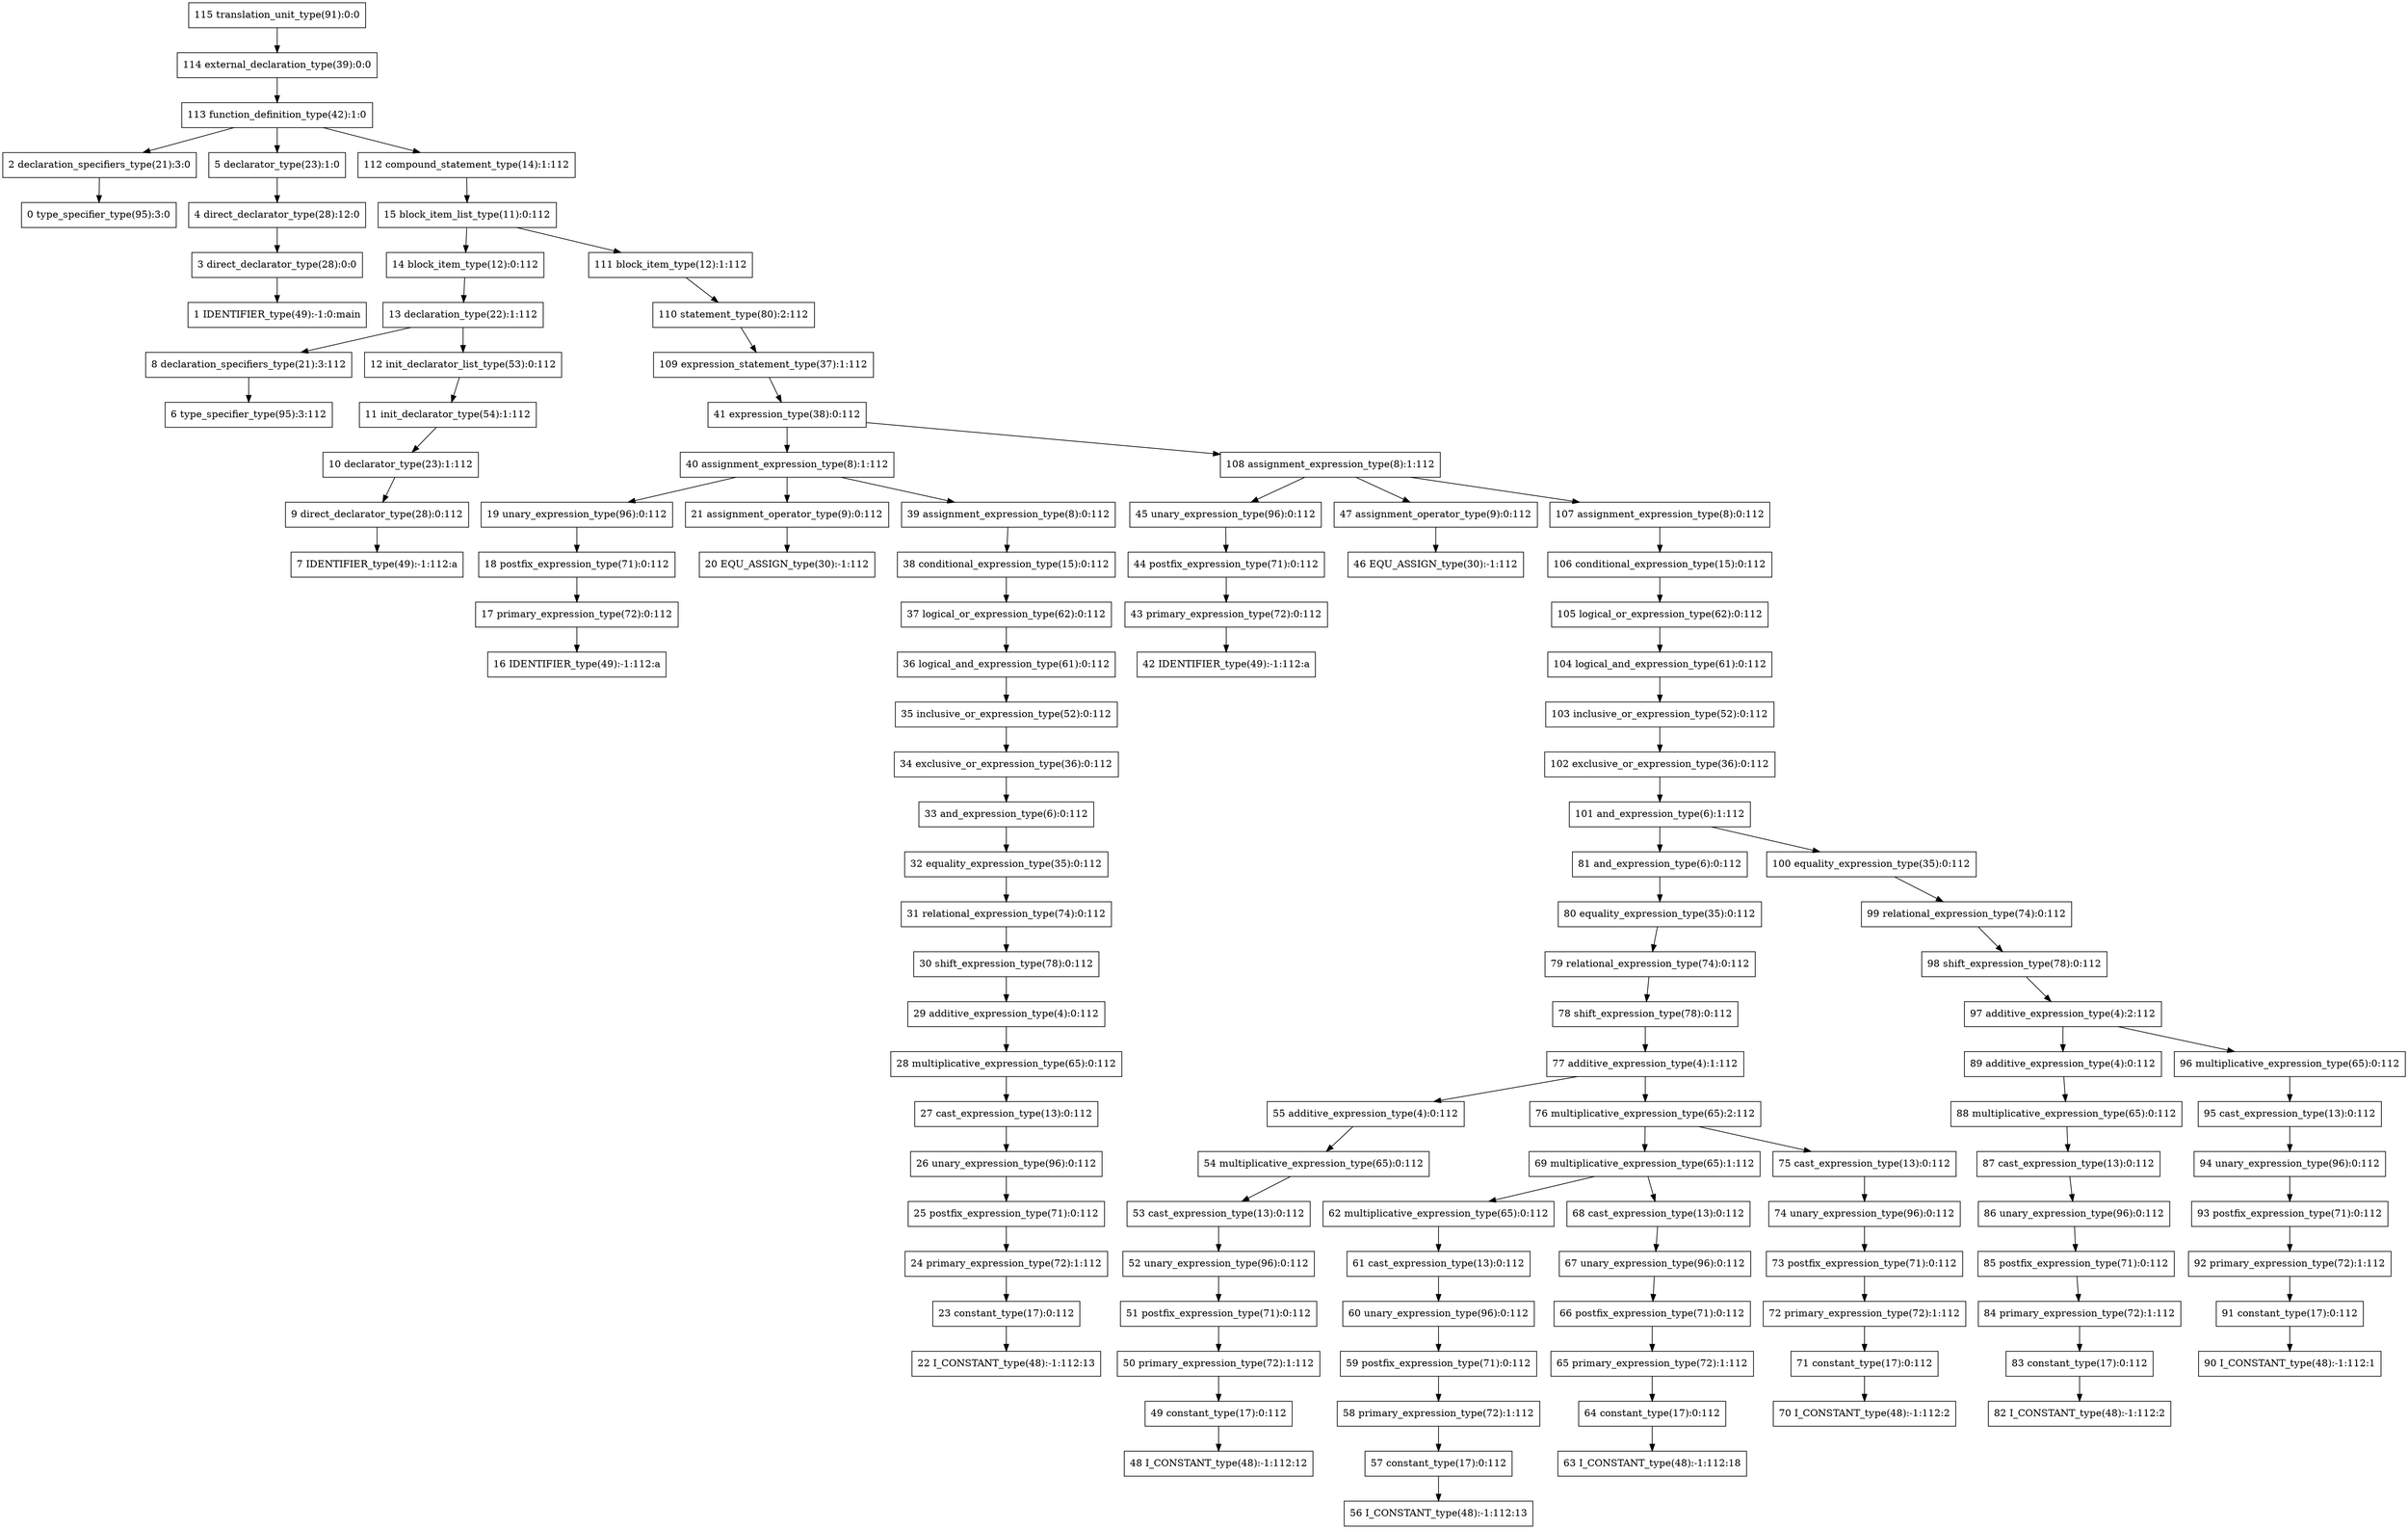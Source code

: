 digraph G{
115[shape=box, label="115 translation_unit_type(91):0:0"];
114[shape=box, label="114 external_declaration_type(39):0:0"];
115->114;
114[shape=box, label="114 external_declaration_type(39):0:0"];
113[shape=box, label="113 function_definition_type(42):1:0"];
114->113;
113[shape=box, label="113 function_definition_type(42):1:0"];
2[shape=box, label="2 declaration_specifiers_type(21):3:0"];
113->2;
2[shape=box, label="2 declaration_specifiers_type(21):3:0"];
0[shape=box, label="0 type_specifier_type(95):3:0"];
2->0;
0[shape=box, label="0 type_specifier_type(95):3:0"];
5[shape=box, label="5 declarator_type(23):1:0"];
113->5;
5[shape=box, label="5 declarator_type(23):1:0"];
4[shape=box, label="4 direct_declarator_type(28):12:0"];
5->4;
4[shape=box, label="4 direct_declarator_type(28):12:0"];
3[shape=box, label="3 direct_declarator_type(28):0:0"];
4->3;
3[shape=box, label="3 direct_declarator_type(28):0:0"];
1[shape=box, label="1 IDENTIFIER_type(49):-1:0:main"];
3->1;
1[shape=box, label="1 IDENTIFIER_type(49):-1:0:main"];
112[shape=box, label="112 compound_statement_type(14):1:112"];
113->112;
112[shape=box, label="112 compound_statement_type(14):1:112"];
15[shape=box, label="15 block_item_list_type(11):0:112"];
112->15;
15[shape=box, label="15 block_item_list_type(11):0:112"];
14[shape=box, label="14 block_item_type(12):0:112"];
15->14;
14[shape=box, label="14 block_item_type(12):0:112"];
13[shape=box, label="13 declaration_type(22):1:112"];
14->13;
13[shape=box, label="13 declaration_type(22):1:112"];
8[shape=box, label="8 declaration_specifiers_type(21):3:112"];
13->8;
8[shape=box, label="8 declaration_specifiers_type(21):3:112"];
6[shape=box, label="6 type_specifier_type(95):3:112"];
8->6;
6[shape=box, label="6 type_specifier_type(95):3:112"];
12[shape=box, label="12 init_declarator_list_type(53):0:112"];
13->12;
12[shape=box, label="12 init_declarator_list_type(53):0:112"];
11[shape=box, label="11 init_declarator_type(54):1:112"];
12->11;
11[shape=box, label="11 init_declarator_type(54):1:112"];
10[shape=box, label="10 declarator_type(23):1:112"];
11->10;
10[shape=box, label="10 declarator_type(23):1:112"];
9[shape=box, label="9 direct_declarator_type(28):0:112"];
10->9;
9[shape=box, label="9 direct_declarator_type(28):0:112"];
7[shape=box, label="7 IDENTIFIER_type(49):-1:112:a"];
9->7;
7[shape=box, label="7 IDENTIFIER_type(49):-1:112:a"];
111[shape=box, label="111 block_item_type(12):1:112"];
15->111;
111[shape=box, label="111 block_item_type(12):1:112"];
110[shape=box, label="110 statement_type(80):2:112"];
111->110;
110[shape=box, label="110 statement_type(80):2:112"];
109[shape=box, label="109 expression_statement_type(37):1:112"];
110->109;
109[shape=box, label="109 expression_statement_type(37):1:112"];
41[shape=box, label="41 expression_type(38):0:112"];
109->41;
41[shape=box, label="41 expression_type(38):0:112"];
40[shape=box, label="40 assignment_expression_type(8):1:112"];
41->40;
40[shape=box, label="40 assignment_expression_type(8):1:112"];
19[shape=box, label="19 unary_expression_type(96):0:112"];
40->19;
19[shape=box, label="19 unary_expression_type(96):0:112"];
18[shape=box, label="18 postfix_expression_type(71):0:112"];
19->18;
18[shape=box, label="18 postfix_expression_type(71):0:112"];
17[shape=box, label="17 primary_expression_type(72):0:112"];
18->17;
17[shape=box, label="17 primary_expression_type(72):0:112"];
16[shape=box, label="16 IDENTIFIER_type(49):-1:112:a"];
17->16;
16[shape=box, label="16 IDENTIFIER_type(49):-1:112:a"];
21[shape=box, label="21 assignment_operator_type(9):0:112"];
40->21;
21[shape=box, label="21 assignment_operator_type(9):0:112"];
20[shape=box, label="20 EQU_ASSIGN_type(30):-1:112"];
21->20;
20[shape=box, label="20 EQU_ASSIGN_type(30):-1:112"];
39[shape=box, label="39 assignment_expression_type(8):0:112"];
40->39;
39[shape=box, label="39 assignment_expression_type(8):0:112"];
38[shape=box, label="38 conditional_expression_type(15):0:112"];
39->38;
38[shape=box, label="38 conditional_expression_type(15):0:112"];
37[shape=box, label="37 logical_or_expression_type(62):0:112"];
38->37;
37[shape=box, label="37 logical_or_expression_type(62):0:112"];
36[shape=box, label="36 logical_and_expression_type(61):0:112"];
37->36;
36[shape=box, label="36 logical_and_expression_type(61):0:112"];
35[shape=box, label="35 inclusive_or_expression_type(52):0:112"];
36->35;
35[shape=box, label="35 inclusive_or_expression_type(52):0:112"];
34[shape=box, label="34 exclusive_or_expression_type(36):0:112"];
35->34;
34[shape=box, label="34 exclusive_or_expression_type(36):0:112"];
33[shape=box, label="33 and_expression_type(6):0:112"];
34->33;
33[shape=box, label="33 and_expression_type(6):0:112"];
32[shape=box, label="32 equality_expression_type(35):0:112"];
33->32;
32[shape=box, label="32 equality_expression_type(35):0:112"];
31[shape=box, label="31 relational_expression_type(74):0:112"];
32->31;
31[shape=box, label="31 relational_expression_type(74):0:112"];
30[shape=box, label="30 shift_expression_type(78):0:112"];
31->30;
30[shape=box, label="30 shift_expression_type(78):0:112"];
29[shape=box, label="29 additive_expression_type(4):0:112"];
30->29;
29[shape=box, label="29 additive_expression_type(4):0:112"];
28[shape=box, label="28 multiplicative_expression_type(65):0:112"];
29->28;
28[shape=box, label="28 multiplicative_expression_type(65):0:112"];
27[shape=box, label="27 cast_expression_type(13):0:112"];
28->27;
27[shape=box, label="27 cast_expression_type(13):0:112"];
26[shape=box, label="26 unary_expression_type(96):0:112"];
27->26;
26[shape=box, label="26 unary_expression_type(96):0:112"];
25[shape=box, label="25 postfix_expression_type(71):0:112"];
26->25;
25[shape=box, label="25 postfix_expression_type(71):0:112"];
24[shape=box, label="24 primary_expression_type(72):1:112"];
25->24;
24[shape=box, label="24 primary_expression_type(72):1:112"];
23[shape=box, label="23 constant_type(17):0:112"];
24->23;
23[shape=box, label="23 constant_type(17):0:112"];
22[shape=box, label="22 I_CONSTANT_type(48):-1:112:13"];
23->22;
22[shape=box, label="22 I_CONSTANT_type(48):-1:112:13"];
108[shape=box, label="108 assignment_expression_type(8):1:112"];
41->108;
108[shape=box, label="108 assignment_expression_type(8):1:112"];
45[shape=box, label="45 unary_expression_type(96):0:112"];
108->45;
45[shape=box, label="45 unary_expression_type(96):0:112"];
44[shape=box, label="44 postfix_expression_type(71):0:112"];
45->44;
44[shape=box, label="44 postfix_expression_type(71):0:112"];
43[shape=box, label="43 primary_expression_type(72):0:112"];
44->43;
43[shape=box, label="43 primary_expression_type(72):0:112"];
42[shape=box, label="42 IDENTIFIER_type(49):-1:112:a"];
43->42;
42[shape=box, label="42 IDENTIFIER_type(49):-1:112:a"];
47[shape=box, label="47 assignment_operator_type(9):0:112"];
108->47;
47[shape=box, label="47 assignment_operator_type(9):0:112"];
46[shape=box, label="46 EQU_ASSIGN_type(30):-1:112"];
47->46;
46[shape=box, label="46 EQU_ASSIGN_type(30):-1:112"];
107[shape=box, label="107 assignment_expression_type(8):0:112"];
108->107;
107[shape=box, label="107 assignment_expression_type(8):0:112"];
106[shape=box, label="106 conditional_expression_type(15):0:112"];
107->106;
106[shape=box, label="106 conditional_expression_type(15):0:112"];
105[shape=box, label="105 logical_or_expression_type(62):0:112"];
106->105;
105[shape=box, label="105 logical_or_expression_type(62):0:112"];
104[shape=box, label="104 logical_and_expression_type(61):0:112"];
105->104;
104[shape=box, label="104 logical_and_expression_type(61):0:112"];
103[shape=box, label="103 inclusive_or_expression_type(52):0:112"];
104->103;
103[shape=box, label="103 inclusive_or_expression_type(52):0:112"];
102[shape=box, label="102 exclusive_or_expression_type(36):0:112"];
103->102;
102[shape=box, label="102 exclusive_or_expression_type(36):0:112"];
101[shape=box, label="101 and_expression_type(6):1:112"];
102->101;
101[shape=box, label="101 and_expression_type(6):1:112"];
81[shape=box, label="81 and_expression_type(6):0:112"];
101->81;
81[shape=box, label="81 and_expression_type(6):0:112"];
80[shape=box, label="80 equality_expression_type(35):0:112"];
81->80;
80[shape=box, label="80 equality_expression_type(35):0:112"];
79[shape=box, label="79 relational_expression_type(74):0:112"];
80->79;
79[shape=box, label="79 relational_expression_type(74):0:112"];
78[shape=box, label="78 shift_expression_type(78):0:112"];
79->78;
78[shape=box, label="78 shift_expression_type(78):0:112"];
77[shape=box, label="77 additive_expression_type(4):1:112"];
78->77;
77[shape=box, label="77 additive_expression_type(4):1:112"];
55[shape=box, label="55 additive_expression_type(4):0:112"];
77->55;
55[shape=box, label="55 additive_expression_type(4):0:112"];
54[shape=box, label="54 multiplicative_expression_type(65):0:112"];
55->54;
54[shape=box, label="54 multiplicative_expression_type(65):0:112"];
53[shape=box, label="53 cast_expression_type(13):0:112"];
54->53;
53[shape=box, label="53 cast_expression_type(13):0:112"];
52[shape=box, label="52 unary_expression_type(96):0:112"];
53->52;
52[shape=box, label="52 unary_expression_type(96):0:112"];
51[shape=box, label="51 postfix_expression_type(71):0:112"];
52->51;
51[shape=box, label="51 postfix_expression_type(71):0:112"];
50[shape=box, label="50 primary_expression_type(72):1:112"];
51->50;
50[shape=box, label="50 primary_expression_type(72):1:112"];
49[shape=box, label="49 constant_type(17):0:112"];
50->49;
49[shape=box, label="49 constant_type(17):0:112"];
48[shape=box, label="48 I_CONSTANT_type(48):-1:112:12"];
49->48;
48[shape=box, label="48 I_CONSTANT_type(48):-1:112:12"];
76[shape=box, label="76 multiplicative_expression_type(65):2:112"];
77->76;
76[shape=box, label="76 multiplicative_expression_type(65):2:112"];
69[shape=box, label="69 multiplicative_expression_type(65):1:112"];
76->69;
69[shape=box, label="69 multiplicative_expression_type(65):1:112"];
62[shape=box, label="62 multiplicative_expression_type(65):0:112"];
69->62;
62[shape=box, label="62 multiplicative_expression_type(65):0:112"];
61[shape=box, label="61 cast_expression_type(13):0:112"];
62->61;
61[shape=box, label="61 cast_expression_type(13):0:112"];
60[shape=box, label="60 unary_expression_type(96):0:112"];
61->60;
60[shape=box, label="60 unary_expression_type(96):0:112"];
59[shape=box, label="59 postfix_expression_type(71):0:112"];
60->59;
59[shape=box, label="59 postfix_expression_type(71):0:112"];
58[shape=box, label="58 primary_expression_type(72):1:112"];
59->58;
58[shape=box, label="58 primary_expression_type(72):1:112"];
57[shape=box, label="57 constant_type(17):0:112"];
58->57;
57[shape=box, label="57 constant_type(17):0:112"];
56[shape=box, label="56 I_CONSTANT_type(48):-1:112:13"];
57->56;
56[shape=box, label="56 I_CONSTANT_type(48):-1:112:13"];
68[shape=box, label="68 cast_expression_type(13):0:112"];
69->68;
68[shape=box, label="68 cast_expression_type(13):0:112"];
67[shape=box, label="67 unary_expression_type(96):0:112"];
68->67;
67[shape=box, label="67 unary_expression_type(96):0:112"];
66[shape=box, label="66 postfix_expression_type(71):0:112"];
67->66;
66[shape=box, label="66 postfix_expression_type(71):0:112"];
65[shape=box, label="65 primary_expression_type(72):1:112"];
66->65;
65[shape=box, label="65 primary_expression_type(72):1:112"];
64[shape=box, label="64 constant_type(17):0:112"];
65->64;
64[shape=box, label="64 constant_type(17):0:112"];
63[shape=box, label="63 I_CONSTANT_type(48):-1:112:18"];
64->63;
63[shape=box, label="63 I_CONSTANT_type(48):-1:112:18"];
75[shape=box, label="75 cast_expression_type(13):0:112"];
76->75;
75[shape=box, label="75 cast_expression_type(13):0:112"];
74[shape=box, label="74 unary_expression_type(96):0:112"];
75->74;
74[shape=box, label="74 unary_expression_type(96):0:112"];
73[shape=box, label="73 postfix_expression_type(71):0:112"];
74->73;
73[shape=box, label="73 postfix_expression_type(71):0:112"];
72[shape=box, label="72 primary_expression_type(72):1:112"];
73->72;
72[shape=box, label="72 primary_expression_type(72):1:112"];
71[shape=box, label="71 constant_type(17):0:112"];
72->71;
71[shape=box, label="71 constant_type(17):0:112"];
70[shape=box, label="70 I_CONSTANT_type(48):-1:112:2"];
71->70;
70[shape=box, label="70 I_CONSTANT_type(48):-1:112:2"];
100[shape=box, label="100 equality_expression_type(35):0:112"];
101->100;
100[shape=box, label="100 equality_expression_type(35):0:112"];
99[shape=box, label="99 relational_expression_type(74):0:112"];
100->99;
99[shape=box, label="99 relational_expression_type(74):0:112"];
98[shape=box, label="98 shift_expression_type(78):0:112"];
99->98;
98[shape=box, label="98 shift_expression_type(78):0:112"];
97[shape=box, label="97 additive_expression_type(4):2:112"];
98->97;
97[shape=box, label="97 additive_expression_type(4):2:112"];
89[shape=box, label="89 additive_expression_type(4):0:112"];
97->89;
89[shape=box, label="89 additive_expression_type(4):0:112"];
88[shape=box, label="88 multiplicative_expression_type(65):0:112"];
89->88;
88[shape=box, label="88 multiplicative_expression_type(65):0:112"];
87[shape=box, label="87 cast_expression_type(13):0:112"];
88->87;
87[shape=box, label="87 cast_expression_type(13):0:112"];
86[shape=box, label="86 unary_expression_type(96):0:112"];
87->86;
86[shape=box, label="86 unary_expression_type(96):0:112"];
85[shape=box, label="85 postfix_expression_type(71):0:112"];
86->85;
85[shape=box, label="85 postfix_expression_type(71):0:112"];
84[shape=box, label="84 primary_expression_type(72):1:112"];
85->84;
84[shape=box, label="84 primary_expression_type(72):1:112"];
83[shape=box, label="83 constant_type(17):0:112"];
84->83;
83[shape=box, label="83 constant_type(17):0:112"];
82[shape=box, label="82 I_CONSTANT_type(48):-1:112:2"];
83->82;
82[shape=box, label="82 I_CONSTANT_type(48):-1:112:2"];
96[shape=box, label="96 multiplicative_expression_type(65):0:112"];
97->96;
96[shape=box, label="96 multiplicative_expression_type(65):0:112"];
95[shape=box, label="95 cast_expression_type(13):0:112"];
96->95;
95[shape=box, label="95 cast_expression_type(13):0:112"];
94[shape=box, label="94 unary_expression_type(96):0:112"];
95->94;
94[shape=box, label="94 unary_expression_type(96):0:112"];
93[shape=box, label="93 postfix_expression_type(71):0:112"];
94->93;
93[shape=box, label="93 postfix_expression_type(71):0:112"];
92[shape=box, label="92 primary_expression_type(72):1:112"];
93->92;
92[shape=box, label="92 primary_expression_type(72):1:112"];
91[shape=box, label="91 constant_type(17):0:112"];
92->91;
91[shape=box, label="91 constant_type(17):0:112"];
90[shape=box, label="90 I_CONSTANT_type(48):-1:112:1"];
91->90;
90[shape=box, label="90 I_CONSTANT_type(48):-1:112:1"];
}
